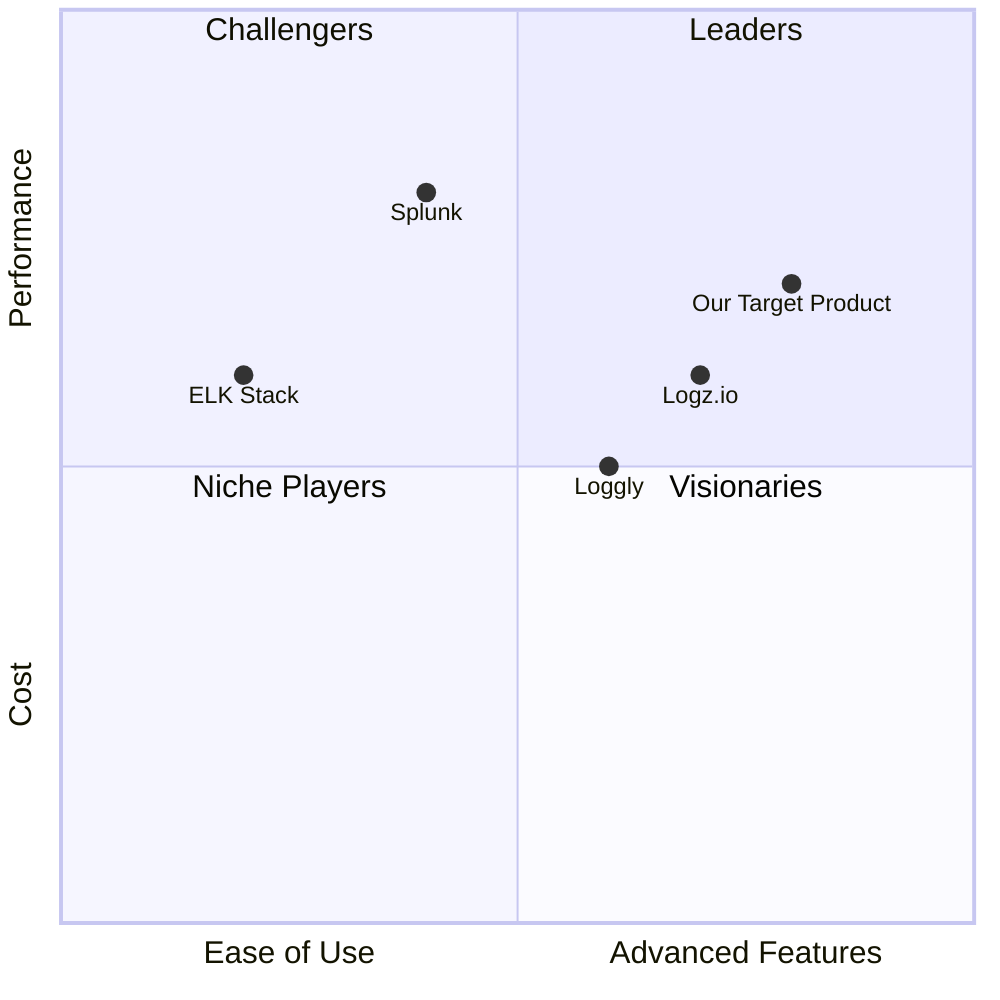 quadrantChart
    x-axis "Ease of Use" --> "Advanced Features"
    y-axis "Cost" --> "Performance"
    quadrant-1 "Leaders"
    quadrant-2 "Challengers"
    quadrant-3 "Niche Players"
    quadrant-4 "Visionaries"
    "Loggly": [0.6, 0.5]
    "Splunk": [0.4, 0.8]
    "ELK Stack": [0.2, 0.6]
    "Logz.io": [0.7, 0.6]
    "Our Target Product": [0.8, 0.7]